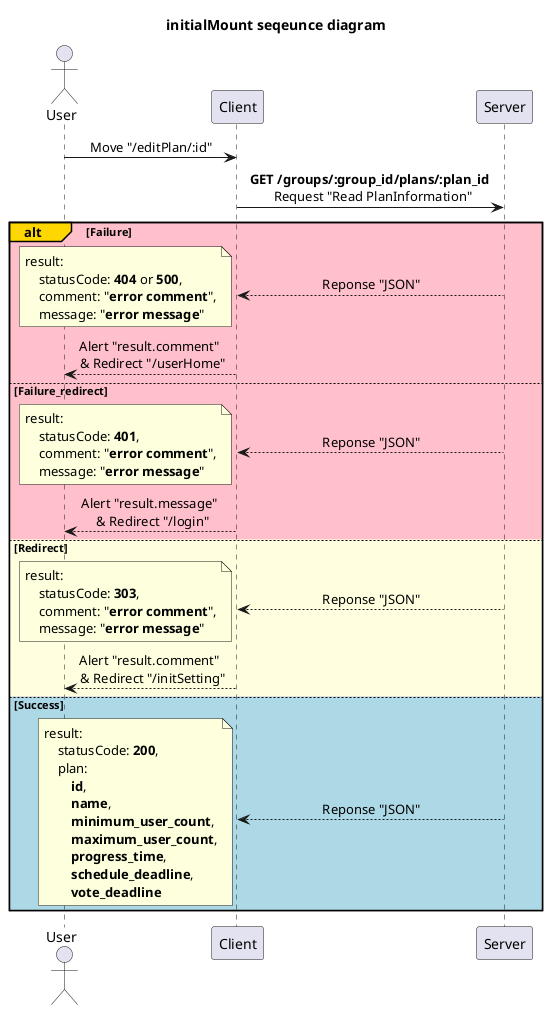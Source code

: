 @startuml initialMount
'http://localhost:3000/editPlan/:id

title initialMount seqeunce diagram

skinparam SequenceMessageAlignment center

participant Server order 30
participant Client order 20
actor User order 10

User -> Client: Move "/editPlan/:id"

Client -> Server: **GET /groups/:group_id/plans/:plan_id** \n Request "Read PlanInformation"

alt#Gold #Pink Failure
    Client <-- Server: Reponse "JSON"
    note left
        result:
            statusCode: **404** or **500**,
            comment: "**error comment**",
            message: "**error message**"
    end note
    User <-- Client: Alert "result.comment" \n & Redirect "/userHome"

else #Pink Failure_redirect
    Client <-- Server: Reponse "JSON"
    note left
        result:
            statusCode: **401**,
            comment: "**error comment**",
            message: "**error message**"
    end note
    User <-- Client: Alert "result.message" \n & Redirect "/login"

else #LightYellow Redirect
    Client <-- Server: Reponse "JSON"
    note left
        result:
            statusCode: **303**,
            comment: "**error comment**",
            message: "**error message**"
    end note
    User <-- Client: Alert "result.comment" \n & Redirect "/initSetting"

else #LightBlue Success
    Client <-- Server: Reponse "JSON"
    note left
        result:
            statusCode: **200**,
            plan:
                **id**,
                **name**,
                **minimum_user_count**,
                **maximum_user_count**,
                **progress_time**,
                **schedule_deadline**,
                **vote_deadline**
    end note
    
end

@enduml